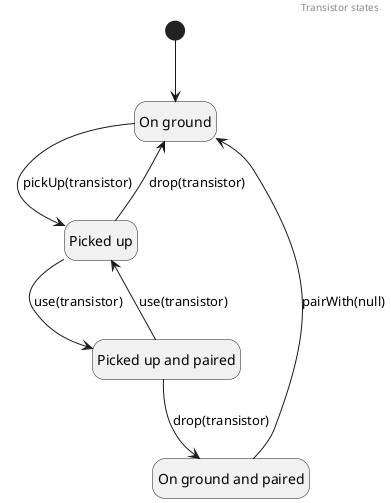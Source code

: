 @startuml TransistorState
header Transistor states
hide empty description

state ground as "On ground"
state picked as "Picked up"
state gpaired as "On ground and paired"
state ppaired as "Picked up and paired"

[*] --> ground 

ground --> picked : pickUp(transistor)
picked --> ground : drop(transistor)

picked --> ppaired : use(transistor)

ppaired --> gpaired : drop(transistor)

ppaired --> picked : use(transistor)
gpaired --> ground : pairWith(null)

@enduml